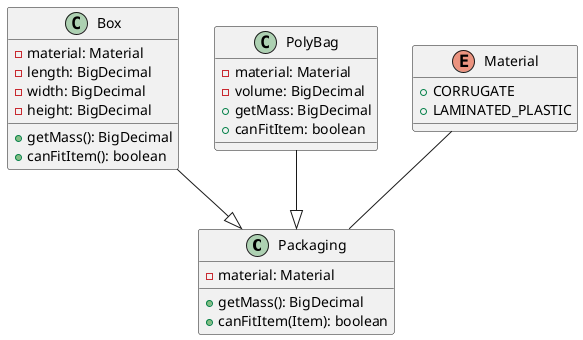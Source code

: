 @startuml

class Packaging {
  -material: Material
  +getMass(): BigDecimal
  +canFitItem(Item): boolean
}

class Box {
-material: Material
-length: BigDecimal
-width: BigDecimal
-height: BigDecimal
+getMass(): BigDecimal
+canFitItem(): boolean

}

class PolyBag {
-material: Material
-volume: BigDecimal
+getMass: BigDecimal
+canFitItem: boolean
}

enum Material {
  + CORRUGATE
  + LAMINATED_PLASTIC
}
Box --|> Packaging
PolyBag --|> Packaging
Material -- Packaging


@enduml